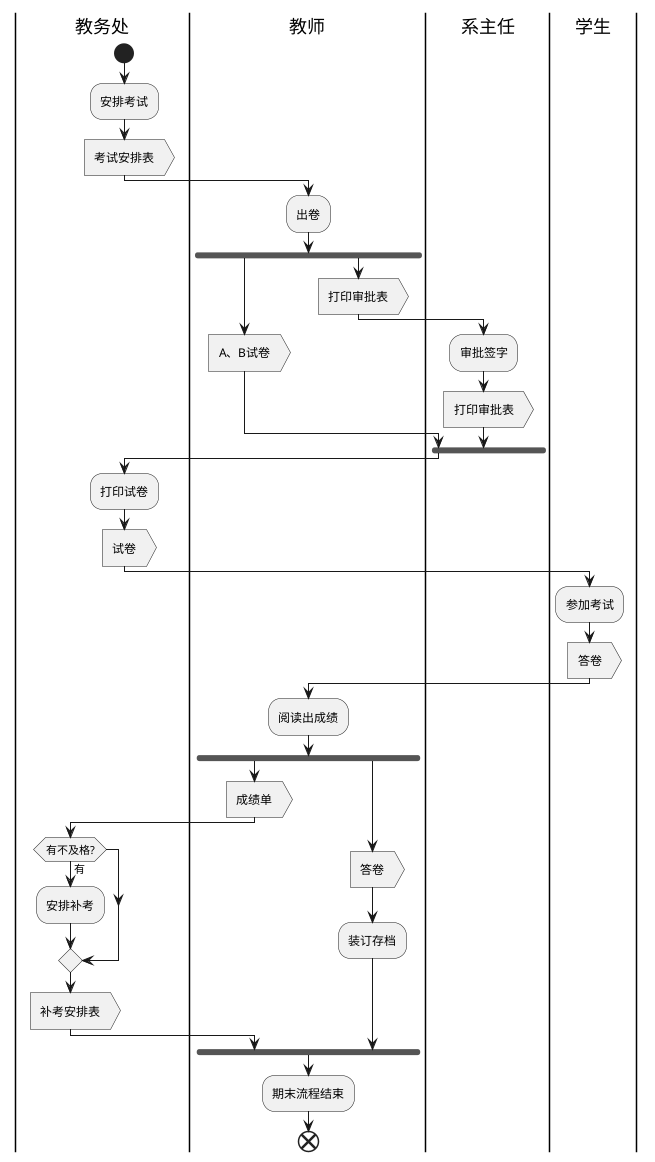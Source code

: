 @startuml
|教务处|
|教师|
|系主任|
|学生|


|教务处|
start
:安排考试;
:考试安排表>

|教师|
:出卷;
fork
:A、B试卷>

fork again
:打印审批表>
|系主任|
:审批签字;
:打印审批表>
end fork
|教务处|
:打印试卷;
:试卷>

|学生|
:参加考试;
:答卷>

|教师|
:阅读出成绩;
fork;
:成绩单>
|教务处|
if(有不及格?) then (有)
    :安排补考;
    endif
    :补考安排表>

|教师|
fork again;
:答卷>
:装订存档;
end fork
:期末流程结束;

end
@enduml
